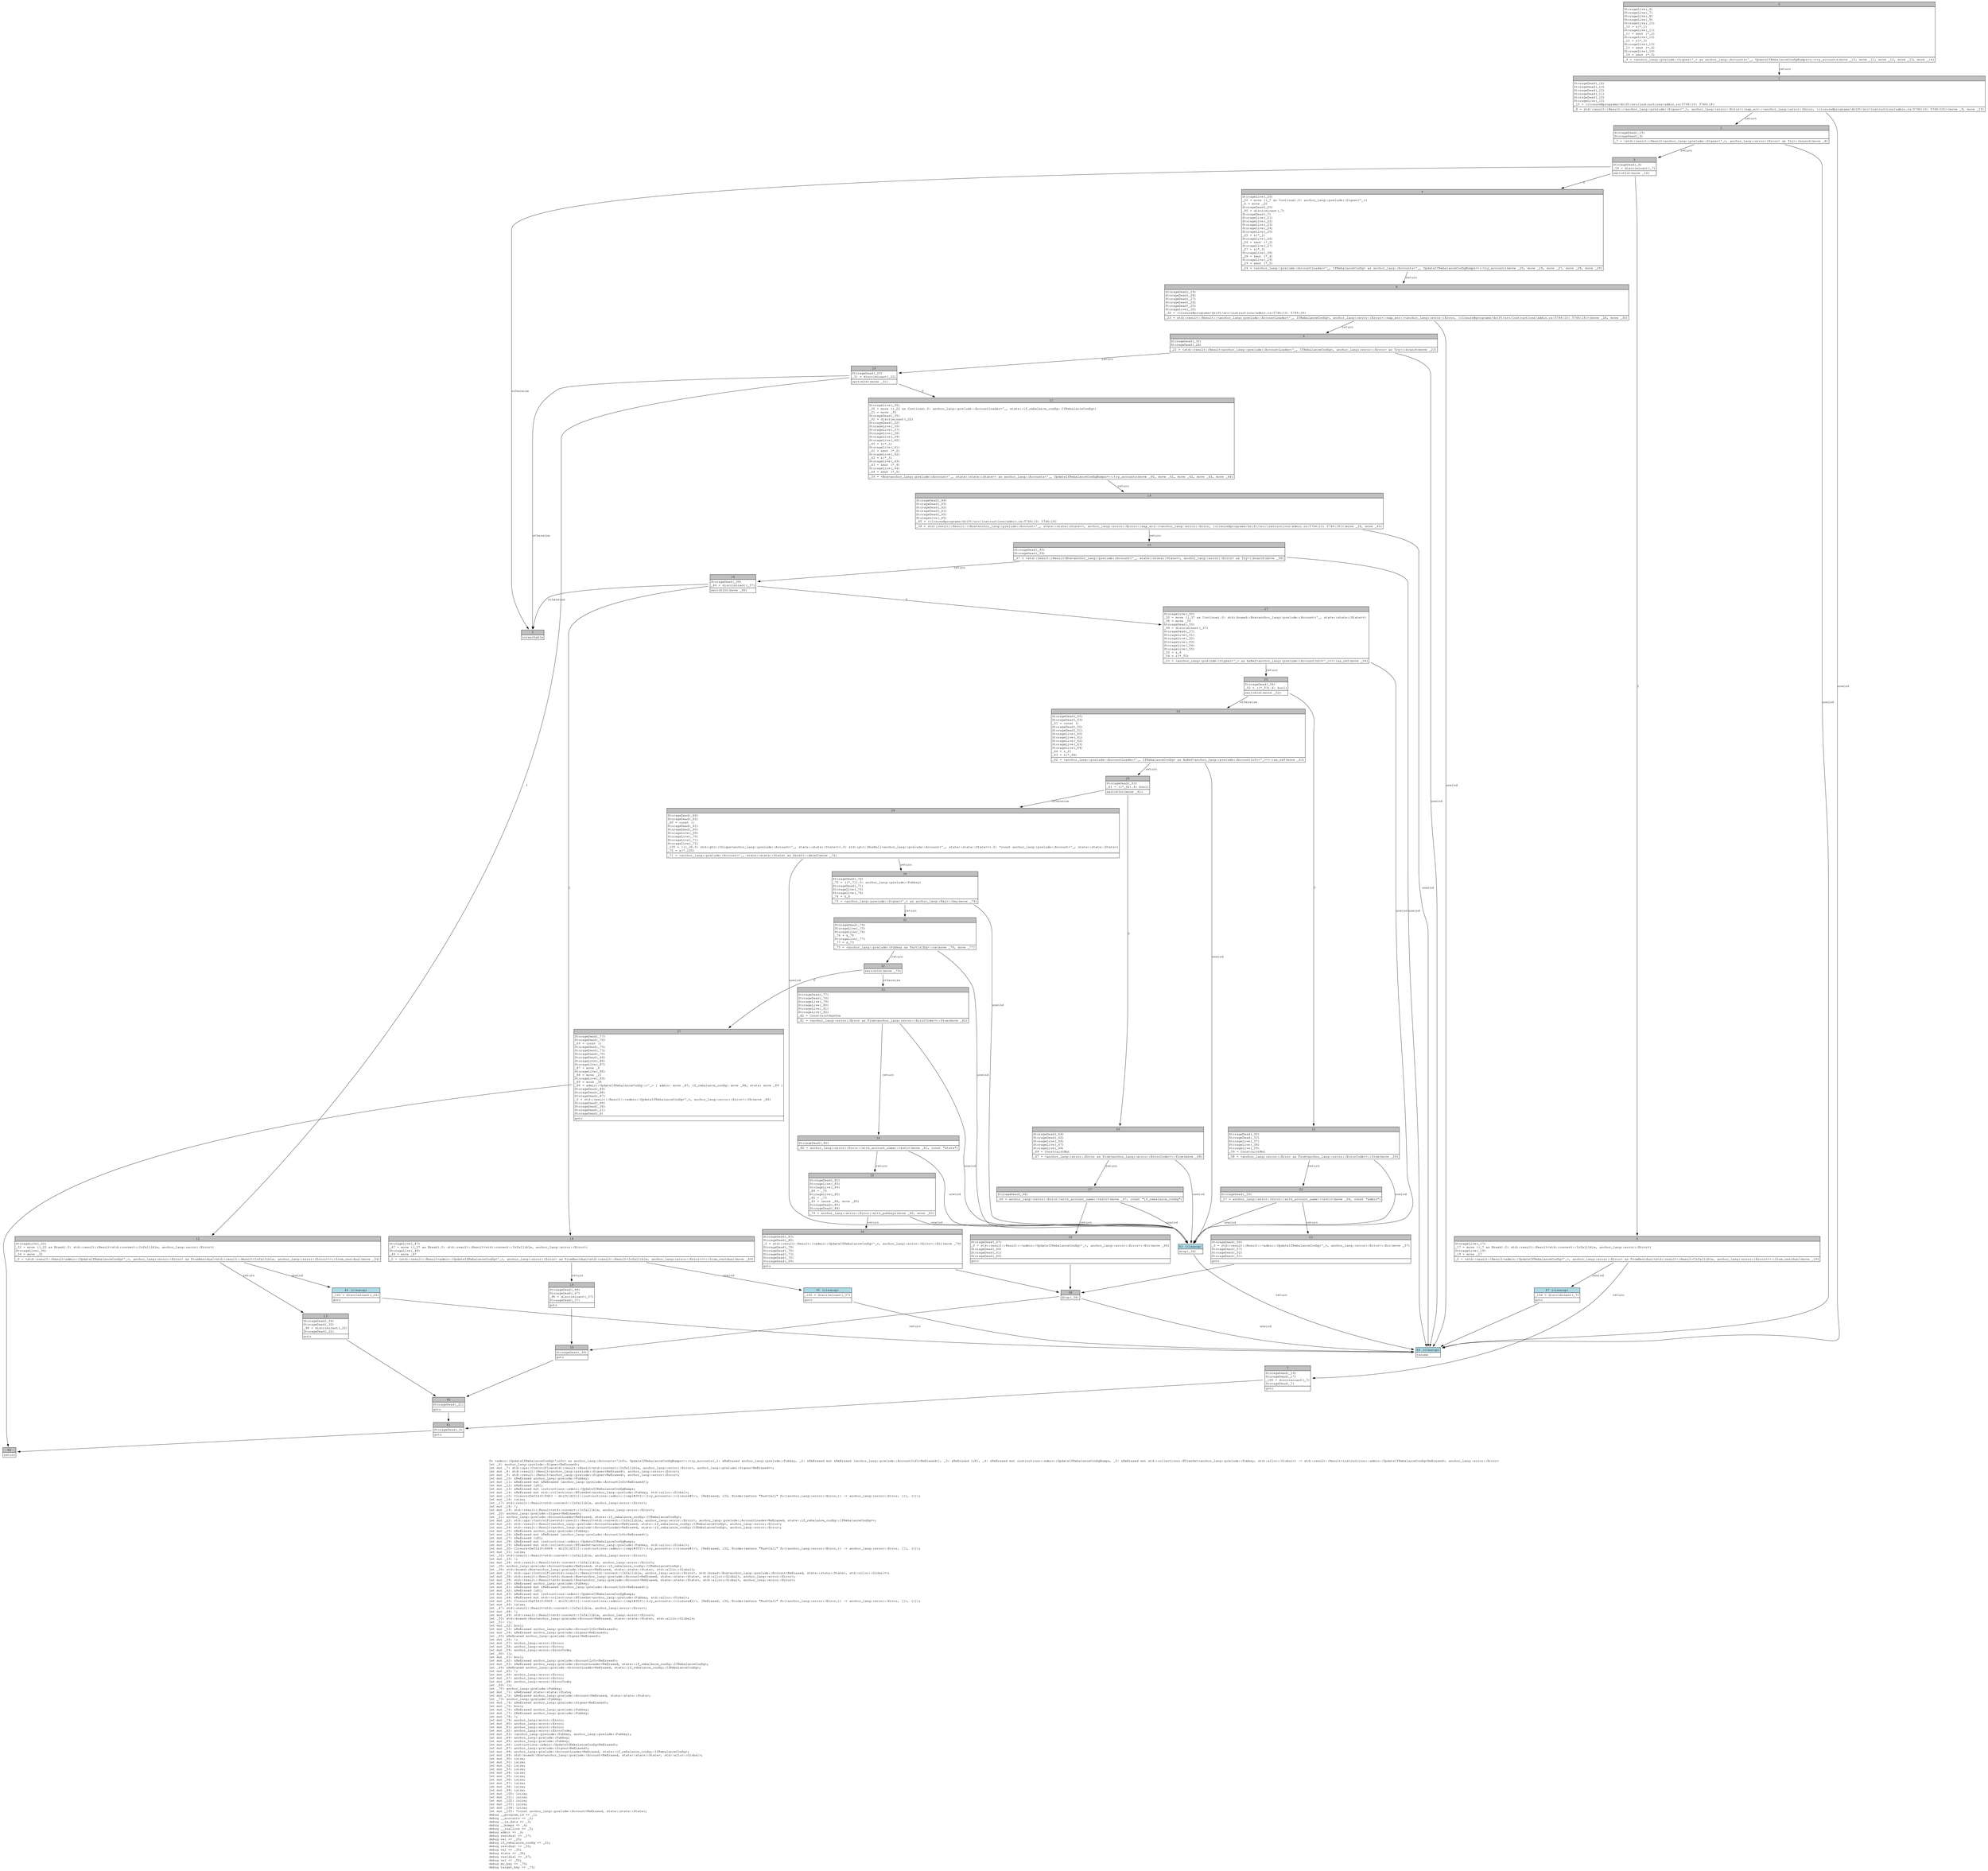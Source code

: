 digraph Mir_0_8462 {
    graph [fontname="Courier, monospace"];
    node [fontname="Courier, monospace"];
    edge [fontname="Courier, monospace"];
    label=<fn &lt;admin::UpdateIfRebalanceConfig&lt;'info&gt; as anchor_lang::Accounts&lt;'info, UpdateIfRebalanceConfigBumps&gt;&gt;::try_accounts(_1: &amp;ReErased anchor_lang::prelude::Pubkey, _2: &amp;ReErased mut &amp;ReErased [anchor_lang::prelude::AccountInfo&lt;ReErased&gt;], _3: &amp;ReErased [u8], _4: &amp;ReErased mut instructions::admin::UpdateIfRebalanceConfigBumps, _5: &amp;ReErased mut std::collections::BTreeSet&lt;anchor_lang::prelude::Pubkey, std::alloc::Global&gt;) -&gt; std::result::Result&lt;instructions::admin::UpdateIfRebalanceConfig&lt;ReErased&gt;, anchor_lang::error::Error&gt;<br align="left"/>let _6: anchor_lang::prelude::Signer&lt;ReErased&gt;;<br align="left"/>let mut _7: std::ops::ControlFlow&lt;std::result::Result&lt;std::convert::Infallible, anchor_lang::error::Error&gt;, anchor_lang::prelude::Signer&lt;ReErased&gt;&gt;;<br align="left"/>let mut _8: std::result::Result&lt;anchor_lang::prelude::Signer&lt;ReErased&gt;, anchor_lang::error::Error&gt;;<br align="left"/>let mut _9: std::result::Result&lt;anchor_lang::prelude::Signer&lt;ReErased&gt;, anchor_lang::error::Error&gt;;<br align="left"/>let mut _10: &amp;ReErased anchor_lang::prelude::Pubkey;<br align="left"/>let mut _11: &amp;ReErased mut &amp;ReErased [anchor_lang::prelude::AccountInfo&lt;ReErased&gt;];<br align="left"/>let mut _12: &amp;ReErased [u8];<br align="left"/>let mut _13: &amp;ReErased mut instructions::admin::UpdateIfRebalanceConfigBumps;<br align="left"/>let mut _14: &amp;ReErased mut std::collections::BTreeSet&lt;anchor_lang::prelude::Pubkey, std::alloc::Global&gt;;<br align="left"/>let mut _15: Closure(DefId(0:8463 ~ drift[d311]::instructions::admin::{impl#303}::try_accounts::{closure#0}), [ReErased, i32, Binder(extern &quot;RustCall&quot; fn((anchor_lang::error::Error,)) -&gt; anchor_lang::error::Error, []), ()]);<br align="left"/>let mut _16: isize;<br align="left"/>let _17: std::result::Result&lt;std::convert::Infallible, anchor_lang::error::Error&gt;;<br align="left"/>let mut _18: !;<br align="left"/>let mut _19: std::result::Result&lt;std::convert::Infallible, anchor_lang::error::Error&gt;;<br align="left"/>let _20: anchor_lang::prelude::Signer&lt;ReErased&gt;;<br align="left"/>let _21: anchor_lang::prelude::AccountLoader&lt;ReErased, state::if_rebalance_config::IfRebalanceConfig&gt;;<br align="left"/>let mut _22: std::ops::ControlFlow&lt;std::result::Result&lt;std::convert::Infallible, anchor_lang::error::Error&gt;, anchor_lang::prelude::AccountLoader&lt;ReErased, state::if_rebalance_config::IfRebalanceConfig&gt;&gt;;<br align="left"/>let mut _23: std::result::Result&lt;anchor_lang::prelude::AccountLoader&lt;ReErased, state::if_rebalance_config::IfRebalanceConfig&gt;, anchor_lang::error::Error&gt;;<br align="left"/>let mut _24: std::result::Result&lt;anchor_lang::prelude::AccountLoader&lt;ReErased, state::if_rebalance_config::IfRebalanceConfig&gt;, anchor_lang::error::Error&gt;;<br align="left"/>let mut _25: &amp;ReErased anchor_lang::prelude::Pubkey;<br align="left"/>let mut _26: &amp;ReErased mut &amp;ReErased [anchor_lang::prelude::AccountInfo&lt;ReErased&gt;];<br align="left"/>let mut _27: &amp;ReErased [u8];<br align="left"/>let mut _28: &amp;ReErased mut instructions::admin::UpdateIfRebalanceConfigBumps;<br align="left"/>let mut _29: &amp;ReErased mut std::collections::BTreeSet&lt;anchor_lang::prelude::Pubkey, std::alloc::Global&gt;;<br align="left"/>let mut _30: Closure(DefId(0:8464 ~ drift[d311]::instructions::admin::{impl#303}::try_accounts::{closure#1}), [ReErased, i32, Binder(extern &quot;RustCall&quot; fn((anchor_lang::error::Error,)) -&gt; anchor_lang::error::Error, []), ()]);<br align="left"/>let mut _31: isize;<br align="left"/>let _32: std::result::Result&lt;std::convert::Infallible, anchor_lang::error::Error&gt;;<br align="left"/>let mut _33: !;<br align="left"/>let mut _34: std::result::Result&lt;std::convert::Infallible, anchor_lang::error::Error&gt;;<br align="left"/>let _35: anchor_lang::prelude::AccountLoader&lt;ReErased, state::if_rebalance_config::IfRebalanceConfig&gt;;<br align="left"/>let _36: std::boxed::Box&lt;anchor_lang::prelude::Account&lt;ReErased, state::state::State&gt;, std::alloc::Global&gt;;<br align="left"/>let mut _37: std::ops::ControlFlow&lt;std::result::Result&lt;std::convert::Infallible, anchor_lang::error::Error&gt;, std::boxed::Box&lt;anchor_lang::prelude::Account&lt;ReErased, state::state::State&gt;, std::alloc::Global&gt;&gt;;<br align="left"/>let mut _38: std::result::Result&lt;std::boxed::Box&lt;anchor_lang::prelude::Account&lt;ReErased, state::state::State&gt;, std::alloc::Global&gt;, anchor_lang::error::Error&gt;;<br align="left"/>let mut _39: std::result::Result&lt;std::boxed::Box&lt;anchor_lang::prelude::Account&lt;ReErased, state::state::State&gt;, std::alloc::Global&gt;, anchor_lang::error::Error&gt;;<br align="left"/>let mut _40: &amp;ReErased anchor_lang::prelude::Pubkey;<br align="left"/>let mut _41: &amp;ReErased mut &amp;ReErased [anchor_lang::prelude::AccountInfo&lt;ReErased&gt;];<br align="left"/>let mut _42: &amp;ReErased [u8];<br align="left"/>let mut _43: &amp;ReErased mut instructions::admin::UpdateIfRebalanceConfigBumps;<br align="left"/>let mut _44: &amp;ReErased mut std::collections::BTreeSet&lt;anchor_lang::prelude::Pubkey, std::alloc::Global&gt;;<br align="left"/>let mut _45: Closure(DefId(0:8465 ~ drift[d311]::instructions::admin::{impl#303}::try_accounts::{closure#2}), [ReErased, i32, Binder(extern &quot;RustCall&quot; fn((anchor_lang::error::Error,)) -&gt; anchor_lang::error::Error, []), ()]);<br align="left"/>let mut _46: isize;<br align="left"/>let _47: std::result::Result&lt;std::convert::Infallible, anchor_lang::error::Error&gt;;<br align="left"/>let mut _48: !;<br align="left"/>let mut _49: std::result::Result&lt;std::convert::Infallible, anchor_lang::error::Error&gt;;<br align="left"/>let _50: std::boxed::Box&lt;anchor_lang::prelude::Account&lt;ReErased, state::state::State&gt;, std::alloc::Global&gt;;<br align="left"/>let _51: ();<br align="left"/>let mut _52: bool;<br align="left"/>let mut _53: &amp;ReErased anchor_lang::prelude::AccountInfo&lt;ReErased&gt;;<br align="left"/>let mut _54: &amp;ReErased anchor_lang::prelude::Signer&lt;ReErased&gt;;<br align="left"/>let _55: &amp;ReErased anchor_lang::prelude::Signer&lt;ReErased&gt;;<br align="left"/>let mut _56: !;<br align="left"/>let mut _57: anchor_lang::error::Error;<br align="left"/>let mut _58: anchor_lang::error::Error;<br align="left"/>let mut _59: anchor_lang::error::ErrorCode;<br align="left"/>let _60: ();<br align="left"/>let mut _61: bool;<br align="left"/>let mut _62: &amp;ReErased anchor_lang::prelude::AccountInfo&lt;ReErased&gt;;<br align="left"/>let mut _63: &amp;ReErased anchor_lang::prelude::AccountLoader&lt;ReErased, state::if_rebalance_config::IfRebalanceConfig&gt;;<br align="left"/>let _64: &amp;ReErased anchor_lang::prelude::AccountLoader&lt;ReErased, state::if_rebalance_config::IfRebalanceConfig&gt;;<br align="left"/>let mut _65: !;<br align="left"/>let mut _66: anchor_lang::error::Error;<br align="left"/>let mut _67: anchor_lang::error::Error;<br align="left"/>let mut _68: anchor_lang::error::ErrorCode;<br align="left"/>let _69: ();<br align="left"/>let _70: anchor_lang::prelude::Pubkey;<br align="left"/>let mut _71: &amp;ReErased state::state::State;<br align="left"/>let mut _72: &amp;ReErased anchor_lang::prelude::Account&lt;ReErased, state::state::State&gt;;<br align="left"/>let _73: anchor_lang::prelude::Pubkey;<br align="left"/>let mut _74: &amp;ReErased anchor_lang::prelude::Signer&lt;ReErased&gt;;<br align="left"/>let mut _75: bool;<br align="left"/>let mut _76: &amp;ReErased anchor_lang::prelude::Pubkey;<br align="left"/>let mut _77: &amp;ReErased anchor_lang::prelude::Pubkey;<br align="left"/>let mut _78: !;<br align="left"/>let mut _79: anchor_lang::error::Error;<br align="left"/>let mut _80: anchor_lang::error::Error;<br align="left"/>let mut _81: anchor_lang::error::Error;<br align="left"/>let mut _82: anchor_lang::error::ErrorCode;<br align="left"/>let mut _83: (anchor_lang::prelude::Pubkey, anchor_lang::prelude::Pubkey);<br align="left"/>let mut _84: anchor_lang::prelude::Pubkey;<br align="left"/>let mut _85: anchor_lang::prelude::Pubkey;<br align="left"/>let mut _86: instructions::admin::UpdateIfRebalanceConfig&lt;ReErased&gt;;<br align="left"/>let mut _87: anchor_lang::prelude::Signer&lt;ReErased&gt;;<br align="left"/>let mut _88: anchor_lang::prelude::AccountLoader&lt;ReErased, state::if_rebalance_config::IfRebalanceConfig&gt;;<br align="left"/>let mut _89: std::boxed::Box&lt;anchor_lang::prelude::Account&lt;ReErased, state::state::State&gt;, std::alloc::Global&gt;;<br align="left"/>let mut _90: isize;<br align="left"/>let mut _91: isize;<br align="left"/>let mut _92: isize;<br align="left"/>let mut _93: isize;<br align="left"/>let mut _94: isize;<br align="left"/>let mut _95: isize;<br align="left"/>let mut _96: isize;<br align="left"/>let mut _97: isize;<br align="left"/>let mut _98: isize;<br align="left"/>let mut _99: isize;<br align="left"/>let mut _100: isize;<br align="left"/>let mut _101: isize;<br align="left"/>let mut _102: isize;<br align="left"/>let mut _103: isize;<br align="left"/>let mut _104: isize;<br align="left"/>let mut _105: *const anchor_lang::prelude::Account&lt;ReErased, state::state::State&gt;;<br align="left"/>debug __program_id =&gt; _1;<br align="left"/>debug __accounts =&gt; _2;<br align="left"/>debug __ix_data =&gt; _3;<br align="left"/>debug __bumps =&gt; _4;<br align="left"/>debug __reallocs =&gt; _5;<br align="left"/>debug admin =&gt; _6;<br align="left"/>debug residual =&gt; _17;<br align="left"/>debug val =&gt; _20;<br align="left"/>debug if_rebalance_config =&gt; _21;<br align="left"/>debug residual =&gt; _32;<br align="left"/>debug val =&gt; _35;<br align="left"/>debug state =&gt; _36;<br align="left"/>debug residual =&gt; _47;<br align="left"/>debug val =&gt; _50;<br align="left"/>debug my_key =&gt; _70;<br align="left"/>debug target_key =&gt; _73;<br align="left"/>>;
    bb0__0_8462 [shape="none", label=<<table border="0" cellborder="1" cellspacing="0"><tr><td bgcolor="gray" align="center" colspan="1">0</td></tr><tr><td align="left" balign="left">StorageLive(_6)<br/>StorageLive(_7)<br/>StorageLive(_8)<br/>StorageLive(_9)<br/>StorageLive(_10)<br/>_10 = &amp;(*_1)<br/>StorageLive(_11)<br/>_11 = &amp;mut (*_2)<br/>StorageLive(_12)<br/>_12 = &amp;(*_3)<br/>StorageLive(_13)<br/>_13 = &amp;mut (*_4)<br/>StorageLive(_14)<br/>_14 = &amp;mut (*_5)<br/></td></tr><tr><td align="left">_9 = &lt;anchor_lang::prelude::Signer&lt;'_&gt; as anchor_lang::Accounts&lt;'_, UpdateIfRebalanceConfigBumps&gt;&gt;::try_accounts(move _10, move _11, move _12, move _13, move _14)</td></tr></table>>];
    bb1__0_8462 [shape="none", label=<<table border="0" cellborder="1" cellspacing="0"><tr><td bgcolor="gray" align="center" colspan="1">1</td></tr><tr><td align="left" balign="left">StorageDead(_14)<br/>StorageDead(_13)<br/>StorageDead(_12)<br/>StorageDead(_11)<br/>StorageDead(_10)<br/>StorageLive(_15)<br/>_15 = {closure@programs/drift/src/instructions/admin.rs:5746:10: 5746:18}<br/></td></tr><tr><td align="left">_8 = std::result::Result::&lt;anchor_lang::prelude::Signer&lt;'_&gt;, anchor_lang::error::Error&gt;::map_err::&lt;anchor_lang::error::Error, {closure@programs/drift/src/instructions/admin.rs:5746:10: 5746:18}&gt;(move _9, move _15)</td></tr></table>>];
    bb2__0_8462 [shape="none", label=<<table border="0" cellborder="1" cellspacing="0"><tr><td bgcolor="gray" align="center" colspan="1">2</td></tr><tr><td align="left" balign="left">StorageDead(_15)<br/>StorageDead(_9)<br/></td></tr><tr><td align="left">_7 = &lt;std::result::Result&lt;anchor_lang::prelude::Signer&lt;'_&gt;, anchor_lang::error::Error&gt; as Try&gt;::branch(move _8)</td></tr></table>>];
    bb3__0_8462 [shape="none", label=<<table border="0" cellborder="1" cellspacing="0"><tr><td bgcolor="gray" align="center" colspan="1">3</td></tr><tr><td align="left" balign="left">StorageDead(_8)<br/>_16 = discriminant(_7)<br/></td></tr><tr><td align="left">switchInt(move _16)</td></tr></table>>];
    bb4__0_8462 [shape="none", label=<<table border="0" cellborder="1" cellspacing="0"><tr><td bgcolor="gray" align="center" colspan="1">4</td></tr><tr><td align="left" balign="left">StorageLive(_20)<br/>_20 = move ((_7 as Continue).0: anchor_lang::prelude::Signer&lt;'_&gt;)<br/>_6 = move _20<br/>StorageDead(_20)<br/>_90 = discriminant(_7)<br/>StorageDead(_7)<br/>StorageLive(_21)<br/>StorageLive(_22)<br/>StorageLive(_23)<br/>StorageLive(_24)<br/>StorageLive(_25)<br/>_25 = &amp;(*_1)<br/>StorageLive(_26)<br/>_26 = &amp;mut (*_2)<br/>StorageLive(_27)<br/>_27 = &amp;(*_3)<br/>StorageLive(_28)<br/>_28 = &amp;mut (*_4)<br/>StorageLive(_29)<br/>_29 = &amp;mut (*_5)<br/></td></tr><tr><td align="left">_24 = &lt;anchor_lang::prelude::AccountLoader&lt;'_, IfRebalanceConfig&gt; as anchor_lang::Accounts&lt;'_, UpdateIfRebalanceConfigBumps&gt;&gt;::try_accounts(move _25, move _26, move _27, move _28, move _29)</td></tr></table>>];
    bb5__0_8462 [shape="none", label=<<table border="0" cellborder="1" cellspacing="0"><tr><td bgcolor="gray" align="center" colspan="1">5</td></tr><tr><td align="left">unreachable</td></tr></table>>];
    bb6__0_8462 [shape="none", label=<<table border="0" cellborder="1" cellspacing="0"><tr><td bgcolor="gray" align="center" colspan="1">6</td></tr><tr><td align="left" balign="left">StorageLive(_17)<br/>_17 = move ((_7 as Break).0: std::result::Result&lt;std::convert::Infallible, anchor_lang::error::Error&gt;)<br/>StorageLive(_19)<br/>_19 = move _17<br/></td></tr><tr><td align="left">_0 = &lt;std::result::Result&lt;admin::UpdateIfRebalanceConfig&lt;'_&gt;, anchor_lang::error::Error&gt; as FromResidual&lt;std::result::Result&lt;Infallible, anchor_lang::error::Error&gt;&gt;&gt;::from_residual(move _19)</td></tr></table>>];
    bb7__0_8462 [shape="none", label=<<table border="0" cellborder="1" cellspacing="0"><tr><td bgcolor="gray" align="center" colspan="1">7</td></tr><tr><td align="left" balign="left">StorageDead(_19)<br/>StorageDead(_17)<br/>_100 = discriminant(_7)<br/>StorageDead(_7)<br/></td></tr><tr><td align="left">goto</td></tr></table>>];
    bb8__0_8462 [shape="none", label=<<table border="0" cellborder="1" cellspacing="0"><tr><td bgcolor="gray" align="center" colspan="1">8</td></tr><tr><td align="left" balign="left">StorageDead(_29)<br/>StorageDead(_28)<br/>StorageDead(_27)<br/>StorageDead(_26)<br/>StorageDead(_25)<br/>StorageLive(_30)<br/>_30 = {closure@programs/drift/src/instructions/admin.rs:5746:10: 5746:18}<br/></td></tr><tr><td align="left">_23 = std::result::Result::&lt;anchor_lang::prelude::AccountLoader&lt;'_, IfRebalanceConfig&gt;, anchor_lang::error::Error&gt;::map_err::&lt;anchor_lang::error::Error, {closure@programs/drift/src/instructions/admin.rs:5746:10: 5746:18}&gt;(move _24, move _30)</td></tr></table>>];
    bb9__0_8462 [shape="none", label=<<table border="0" cellborder="1" cellspacing="0"><tr><td bgcolor="gray" align="center" colspan="1">9</td></tr><tr><td align="left" balign="left">StorageDead(_30)<br/>StorageDead(_24)<br/></td></tr><tr><td align="left">_22 = &lt;std::result::Result&lt;anchor_lang::prelude::AccountLoader&lt;'_, IfRebalanceConfig&gt;, anchor_lang::error::Error&gt; as Try&gt;::branch(move _23)</td></tr></table>>];
    bb10__0_8462 [shape="none", label=<<table border="0" cellborder="1" cellspacing="0"><tr><td bgcolor="gray" align="center" colspan="1">10</td></tr><tr><td align="left" balign="left">StorageDead(_23)<br/>_31 = discriminant(_22)<br/></td></tr><tr><td align="left">switchInt(move _31)</td></tr></table>>];
    bb11__0_8462 [shape="none", label=<<table border="0" cellborder="1" cellspacing="0"><tr><td bgcolor="gray" align="center" colspan="1">11</td></tr><tr><td align="left" balign="left">StorageLive(_35)<br/>_35 = move ((_22 as Continue).0: anchor_lang::prelude::AccountLoader&lt;'_, state::if_rebalance_config::IfRebalanceConfig&gt;)<br/>_21 = move _35<br/>StorageDead(_35)<br/>_92 = discriminant(_22)<br/>StorageDead(_22)<br/>StorageLive(_36)<br/>StorageLive(_37)<br/>StorageLive(_38)<br/>StorageLive(_39)<br/>StorageLive(_40)<br/>_40 = &amp;(*_1)<br/>StorageLive(_41)<br/>_41 = &amp;mut (*_2)<br/>StorageLive(_42)<br/>_42 = &amp;(*_3)<br/>StorageLive(_43)<br/>_43 = &amp;mut (*_4)<br/>StorageLive(_44)<br/>_44 = &amp;mut (*_5)<br/></td></tr><tr><td align="left">_39 = &lt;Box&lt;anchor_lang::prelude::Account&lt;'_, state::state::State&gt;&gt; as anchor_lang::Accounts&lt;'_, UpdateIfRebalanceConfigBumps&gt;&gt;::try_accounts(move _40, move _41, move _42, move _43, move _44)</td></tr></table>>];
    bb12__0_8462 [shape="none", label=<<table border="0" cellborder="1" cellspacing="0"><tr><td bgcolor="gray" align="center" colspan="1">12</td></tr><tr><td align="left" balign="left">StorageLive(_32)<br/>_32 = move ((_22 as Break).0: std::result::Result&lt;std::convert::Infallible, anchor_lang::error::Error&gt;)<br/>StorageLive(_34)<br/>_34 = move _32<br/></td></tr><tr><td align="left">_0 = &lt;std::result::Result&lt;admin::UpdateIfRebalanceConfig&lt;'_&gt;, anchor_lang::error::Error&gt; as FromResidual&lt;std::result::Result&lt;Infallible, anchor_lang::error::Error&gt;&gt;&gt;::from_residual(move _34)</td></tr></table>>];
    bb13__0_8462 [shape="none", label=<<table border="0" cellborder="1" cellspacing="0"><tr><td bgcolor="gray" align="center" colspan="1">13</td></tr><tr><td align="left" balign="left">StorageDead(_34)<br/>StorageDead(_32)<br/>_98 = discriminant(_22)<br/>StorageDead(_22)<br/></td></tr><tr><td align="left">goto</td></tr></table>>];
    bb14__0_8462 [shape="none", label=<<table border="0" cellborder="1" cellspacing="0"><tr><td bgcolor="gray" align="center" colspan="1">14</td></tr><tr><td align="left" balign="left">StorageDead(_44)<br/>StorageDead(_43)<br/>StorageDead(_42)<br/>StorageDead(_41)<br/>StorageDead(_40)<br/>StorageLive(_45)<br/>_45 = {closure@programs/drift/src/instructions/admin.rs:5746:10: 5746:18}<br/></td></tr><tr><td align="left">_38 = std::result::Result::&lt;Box&lt;anchor_lang::prelude::Account&lt;'_, state::state::State&gt;&gt;, anchor_lang::error::Error&gt;::map_err::&lt;anchor_lang::error::Error, {closure@programs/drift/src/instructions/admin.rs:5746:10: 5746:18}&gt;(move _39, move _45)</td></tr></table>>];
    bb15__0_8462 [shape="none", label=<<table border="0" cellborder="1" cellspacing="0"><tr><td bgcolor="gray" align="center" colspan="1">15</td></tr><tr><td align="left" balign="left">StorageDead(_45)<br/>StorageDead(_39)<br/></td></tr><tr><td align="left">_37 = &lt;std::result::Result&lt;Box&lt;anchor_lang::prelude::Account&lt;'_, state::state::State&gt;&gt;, anchor_lang::error::Error&gt; as Try&gt;::branch(move _38)</td></tr></table>>];
    bb16__0_8462 [shape="none", label=<<table border="0" cellborder="1" cellspacing="0"><tr><td bgcolor="gray" align="center" colspan="1">16</td></tr><tr><td align="left" balign="left">StorageDead(_38)<br/>_46 = discriminant(_37)<br/></td></tr><tr><td align="left">switchInt(move _46)</td></tr></table>>];
    bb17__0_8462 [shape="none", label=<<table border="0" cellborder="1" cellspacing="0"><tr><td bgcolor="gray" align="center" colspan="1">17</td></tr><tr><td align="left" balign="left">StorageLive(_50)<br/>_50 = move ((_37 as Continue).0: std::boxed::Box&lt;anchor_lang::prelude::Account&lt;'_, state::state::State&gt;&gt;)<br/>_36 = move _50<br/>StorageDead(_50)<br/>_94 = discriminant(_37)<br/>StorageDead(_37)<br/>StorageLive(_51)<br/>StorageLive(_52)<br/>StorageLive(_53)<br/>StorageLive(_54)<br/>StorageLive(_55)<br/>_55 = &amp;_6<br/>_54 = &amp;(*_55)<br/></td></tr><tr><td align="left">_53 = &lt;anchor_lang::prelude::Signer&lt;'_&gt; as AsRef&lt;anchor_lang::prelude::AccountInfo&lt;'_&gt;&gt;&gt;::as_ref(move _54)</td></tr></table>>];
    bb18__0_8462 [shape="none", label=<<table border="0" cellborder="1" cellspacing="0"><tr><td bgcolor="gray" align="center" colspan="1">18</td></tr><tr><td align="left" balign="left">StorageLive(_47)<br/>_47 = move ((_37 as Break).0: std::result::Result&lt;std::convert::Infallible, anchor_lang::error::Error&gt;)<br/>StorageLive(_49)<br/>_49 = move _47<br/></td></tr><tr><td align="left">_0 = &lt;std::result::Result&lt;admin::UpdateIfRebalanceConfig&lt;'_&gt;, anchor_lang::error::Error&gt; as FromResidual&lt;std::result::Result&lt;Infallible, anchor_lang::error::Error&gt;&gt;&gt;::from_residual(move _49)</td></tr></table>>];
    bb19__0_8462 [shape="none", label=<<table border="0" cellborder="1" cellspacing="0"><tr><td bgcolor="gray" align="center" colspan="1">19</td></tr><tr><td align="left" balign="left">StorageDead(_49)<br/>StorageDead(_47)<br/>_96 = discriminant(_37)<br/>StorageDead(_37)<br/></td></tr><tr><td align="left">goto</td></tr></table>>];
    bb20__0_8462 [shape="none", label=<<table border="0" cellborder="1" cellspacing="0"><tr><td bgcolor="gray" align="center" colspan="1">20</td></tr><tr><td align="left" balign="left">StorageDead(_54)<br/>_52 = ((*_53).6: bool)<br/></td></tr><tr><td align="left">switchInt(move _52)</td></tr></table>>];
    bb21__0_8462 [shape="none", label=<<table border="0" cellborder="1" cellspacing="0"><tr><td bgcolor="gray" align="center" colspan="1">21</td></tr><tr><td align="left" balign="left">StorageDead(_55)<br/>StorageDead(_53)<br/>StorageLive(_57)<br/>StorageLive(_58)<br/>StorageLive(_59)<br/>_59 = ConstraintMut<br/></td></tr><tr><td align="left">_58 = &lt;anchor_lang::error::Error as From&lt;anchor_lang::error::ErrorCode&gt;&gt;::from(move _59)</td></tr></table>>];
    bb22__0_8462 [shape="none", label=<<table border="0" cellborder="1" cellspacing="0"><tr><td bgcolor="gray" align="center" colspan="1">22</td></tr><tr><td align="left" balign="left">StorageDead(_59)<br/></td></tr><tr><td align="left">_57 = anchor_lang::error::Error::with_account_name::&lt;&amp;str&gt;(move _58, const &quot;admin&quot;)</td></tr></table>>];
    bb23__0_8462 [shape="none", label=<<table border="0" cellborder="1" cellspacing="0"><tr><td bgcolor="gray" align="center" colspan="1">23</td></tr><tr><td align="left" balign="left">StorageDead(_58)<br/>_0 = std::result::Result::&lt;admin::UpdateIfRebalanceConfig&lt;'_&gt;, anchor_lang::error::Error&gt;::Err(move _57)<br/>StorageDead(_57)<br/>StorageDead(_52)<br/>StorageDead(_51)<br/></td></tr><tr><td align="left">goto</td></tr></table>>];
    bb24__0_8462 [shape="none", label=<<table border="0" cellborder="1" cellspacing="0"><tr><td bgcolor="gray" align="center" colspan="1">24</td></tr><tr><td align="left" balign="left">StorageDead(_55)<br/>StorageDead(_53)<br/>_51 = const ()<br/>StorageDead(_52)<br/>StorageDead(_51)<br/>StorageLive(_60)<br/>StorageLive(_61)<br/>StorageLive(_62)<br/>StorageLive(_63)<br/>StorageLive(_64)<br/>_64 = &amp;_21<br/>_63 = &amp;(*_64)<br/></td></tr><tr><td align="left">_62 = &lt;anchor_lang::prelude::AccountLoader&lt;'_, IfRebalanceConfig&gt; as AsRef&lt;anchor_lang::prelude::AccountInfo&lt;'_&gt;&gt;&gt;::as_ref(move _63)</td></tr></table>>];
    bb25__0_8462 [shape="none", label=<<table border="0" cellborder="1" cellspacing="0"><tr><td bgcolor="gray" align="center" colspan="1">25</td></tr><tr><td align="left" balign="left">StorageDead(_63)<br/>_61 = ((*_62).6: bool)<br/></td></tr><tr><td align="left">switchInt(move _61)</td></tr></table>>];
    bb26__0_8462 [shape="none", label=<<table border="0" cellborder="1" cellspacing="0"><tr><td bgcolor="gray" align="center" colspan="1">26</td></tr><tr><td align="left" balign="left">StorageDead(_64)<br/>StorageDead(_62)<br/>StorageLive(_66)<br/>StorageLive(_67)<br/>StorageLive(_68)<br/>_68 = ConstraintMut<br/></td></tr><tr><td align="left">_67 = &lt;anchor_lang::error::Error as From&lt;anchor_lang::error::ErrorCode&gt;&gt;::from(move _68)</td></tr></table>>];
    bb27__0_8462 [shape="none", label=<<table border="0" cellborder="1" cellspacing="0"><tr><td bgcolor="gray" align="center" colspan="1">27</td></tr><tr><td align="left" balign="left">StorageDead(_68)<br/></td></tr><tr><td align="left">_66 = anchor_lang::error::Error::with_account_name::&lt;&amp;str&gt;(move _67, const &quot;if_rebalance_config&quot;)</td></tr></table>>];
    bb28__0_8462 [shape="none", label=<<table border="0" cellborder="1" cellspacing="0"><tr><td bgcolor="gray" align="center" colspan="1">28</td></tr><tr><td align="left" balign="left">StorageDead(_67)<br/>_0 = std::result::Result::&lt;admin::UpdateIfRebalanceConfig&lt;'_&gt;, anchor_lang::error::Error&gt;::Err(move _66)<br/>StorageDead(_66)<br/>StorageDead(_61)<br/>StorageDead(_60)<br/></td></tr><tr><td align="left">goto</td></tr></table>>];
    bb29__0_8462 [shape="none", label=<<table border="0" cellborder="1" cellspacing="0"><tr><td bgcolor="gray" align="center" colspan="1">29</td></tr><tr><td align="left" balign="left">StorageDead(_64)<br/>StorageDead(_62)<br/>_60 = const ()<br/>StorageDead(_61)<br/>StorageDead(_60)<br/>StorageLive(_69)<br/>StorageLive(_70)<br/>StorageLive(_71)<br/>StorageLive(_72)<br/>_105 = (((_36.0: std::ptr::Unique&lt;anchor_lang::prelude::Account&lt;'_, state::state::State&gt;&gt;).0: std::ptr::NonNull&lt;anchor_lang::prelude::Account&lt;'_, state::state::State&gt;&gt;).0: *const anchor_lang::prelude::Account&lt;'_, state::state::State&gt;)<br/>_72 = &amp;(*_105)<br/></td></tr><tr><td align="left">_71 = &lt;anchor_lang::prelude::Account&lt;'_, state::state::State&gt; as Deref&gt;::deref(move _72)</td></tr></table>>];
    bb30__0_8462 [shape="none", label=<<table border="0" cellborder="1" cellspacing="0"><tr><td bgcolor="gray" align="center" colspan="1">30</td></tr><tr><td align="left" balign="left">StorageDead(_72)<br/>_70 = ((*_71).0: anchor_lang::prelude::Pubkey)<br/>StorageDead(_71)<br/>StorageLive(_73)<br/>StorageLive(_74)<br/>_74 = &amp;_6<br/></td></tr><tr><td align="left">_73 = &lt;anchor_lang::prelude::Signer&lt;'_&gt; as anchor_lang::Key&gt;::key(move _74)</td></tr></table>>];
    bb31__0_8462 [shape="none", label=<<table border="0" cellborder="1" cellspacing="0"><tr><td bgcolor="gray" align="center" colspan="1">31</td></tr><tr><td align="left" balign="left">StorageDead(_74)<br/>StorageLive(_75)<br/>StorageLive(_76)<br/>_76 = &amp;_70<br/>StorageLive(_77)<br/>_77 = &amp;_73<br/></td></tr><tr><td align="left">_75 = &lt;anchor_lang::prelude::Pubkey as PartialEq&gt;::ne(move _76, move _77)</td></tr></table>>];
    bb32__0_8462 [shape="none", label=<<table border="0" cellborder="1" cellspacing="0"><tr><td bgcolor="gray" align="center" colspan="1">32</td></tr><tr><td align="left">switchInt(move _75)</td></tr></table>>];
    bb33__0_8462 [shape="none", label=<<table border="0" cellborder="1" cellspacing="0"><tr><td bgcolor="gray" align="center" colspan="1">33</td></tr><tr><td align="left" balign="left">StorageDead(_77)<br/>StorageDead(_76)<br/>StorageLive(_79)<br/>StorageLive(_80)<br/>StorageLive(_81)<br/>StorageLive(_82)<br/>_82 = ConstraintHasOne<br/></td></tr><tr><td align="left">_81 = &lt;anchor_lang::error::Error as From&lt;anchor_lang::error::ErrorCode&gt;&gt;::from(move _82)</td></tr></table>>];
    bb34__0_8462 [shape="none", label=<<table border="0" cellborder="1" cellspacing="0"><tr><td bgcolor="gray" align="center" colspan="1">34</td></tr><tr><td align="left" balign="left">StorageDead(_82)<br/></td></tr><tr><td align="left">_80 = anchor_lang::error::Error::with_account_name::&lt;&amp;str&gt;(move _81, const &quot;state&quot;)</td></tr></table>>];
    bb35__0_8462 [shape="none", label=<<table border="0" cellborder="1" cellspacing="0"><tr><td bgcolor="gray" align="center" colspan="1">35</td></tr><tr><td align="left" balign="left">StorageDead(_81)<br/>StorageLive(_83)<br/>StorageLive(_84)<br/>_84 = _70<br/>StorageLive(_85)<br/>_85 = _73<br/>_83 = (move _84, move _85)<br/>StorageDead(_85)<br/>StorageDead(_84)<br/></td></tr><tr><td align="left">_79 = anchor_lang::error::Error::with_pubkeys(move _80, move _83)</td></tr></table>>];
    bb36__0_8462 [shape="none", label=<<table border="0" cellborder="1" cellspacing="0"><tr><td bgcolor="gray" align="center" colspan="1">36</td></tr><tr><td align="left" balign="left">StorageDead(_83)<br/>StorageDead(_80)<br/>_0 = std::result::Result::&lt;admin::UpdateIfRebalanceConfig&lt;'_&gt;, anchor_lang::error::Error&gt;::Err(move _79)<br/>StorageDead(_79)<br/>StorageDead(_75)<br/>StorageDead(_73)<br/>StorageDead(_70)<br/>StorageDead(_69)<br/></td></tr><tr><td align="left">goto</td></tr></table>>];
    bb37__0_8462 [shape="none", label=<<table border="0" cellborder="1" cellspacing="0"><tr><td bgcolor="gray" align="center" colspan="1">37</td></tr><tr><td align="left" balign="left">StorageDead(_77)<br/>StorageDead(_76)<br/>_69 = const ()<br/>StorageDead(_75)<br/>StorageDead(_73)<br/>StorageDead(_70)<br/>StorageDead(_69)<br/>StorageLive(_86)<br/>StorageLive(_87)<br/>_87 = move _6<br/>StorageLive(_88)<br/>_88 = move _21<br/>StorageLive(_89)<br/>_89 = move _36<br/>_86 = admin::UpdateIfRebalanceConfig::&lt;'_&gt; { admin: move _87, if_rebalance_config: move _88, state: move _89 }<br/>StorageDead(_89)<br/>StorageDead(_88)<br/>StorageDead(_87)<br/>_0 = std::result::Result::&lt;admin::UpdateIfRebalanceConfig&lt;'_&gt;, anchor_lang::error::Error&gt;::Ok(move _86)<br/>StorageDead(_86)<br/>StorageDead(_36)<br/>StorageDead(_21)<br/>StorageDead(_6)<br/></td></tr><tr><td align="left">goto</td></tr></table>>];
    bb38__0_8462 [shape="none", label=<<table border="0" cellborder="1" cellspacing="0"><tr><td bgcolor="gray" align="center" colspan="1">38</td></tr><tr><td align="left">drop(_36)</td></tr></table>>];
    bb39__0_8462 [shape="none", label=<<table border="0" cellborder="1" cellspacing="0"><tr><td bgcolor="gray" align="center" colspan="1">39</td></tr><tr><td align="left" balign="left">StorageDead(_36)<br/></td></tr><tr><td align="left">goto</td></tr></table>>];
    bb40__0_8462 [shape="none", label=<<table border="0" cellborder="1" cellspacing="0"><tr><td bgcolor="gray" align="center" colspan="1">40</td></tr><tr><td align="left" balign="left">StorageDead(_21)<br/></td></tr><tr><td align="left">goto</td></tr></table>>];
    bb41__0_8462 [shape="none", label=<<table border="0" cellborder="1" cellspacing="0"><tr><td bgcolor="gray" align="center" colspan="1">41</td></tr><tr><td align="left" balign="left">StorageDead(_6)<br/></td></tr><tr><td align="left">goto</td></tr></table>>];
    bb42__0_8462 [shape="none", label=<<table border="0" cellborder="1" cellspacing="0"><tr><td bgcolor="gray" align="center" colspan="1">42</td></tr><tr><td align="left">return</td></tr></table>>];
    bb43__0_8462 [shape="none", label=<<table border="0" cellborder="1" cellspacing="0"><tr><td bgcolor="lightblue" align="center" colspan="1">43 (cleanup)</td></tr><tr><td align="left">drop(_36)</td></tr></table>>];
    bb44__0_8462 [shape="none", label=<<table border="0" cellborder="1" cellspacing="0"><tr><td bgcolor="lightblue" align="center" colspan="1">44 (cleanup)</td></tr><tr><td align="left">resume</td></tr></table>>];
    bb45__0_8462 [shape="none", label=<<table border="0" cellborder="1" cellspacing="0"><tr><td bgcolor="lightblue" align="center" colspan="1">45 (cleanup)</td></tr><tr><td align="left" balign="left">_102 = discriminant(_37)<br/></td></tr><tr><td align="left">goto</td></tr></table>>];
    bb46__0_8462 [shape="none", label=<<table border="0" cellborder="1" cellspacing="0"><tr><td bgcolor="lightblue" align="center" colspan="1">46 (cleanup)</td></tr><tr><td align="left" balign="left">_103 = discriminant(_22)<br/></td></tr><tr><td align="left">goto</td></tr></table>>];
    bb47__0_8462 [shape="none", label=<<table border="0" cellborder="1" cellspacing="0"><tr><td bgcolor="lightblue" align="center" colspan="1">47 (cleanup)</td></tr><tr><td align="left" balign="left">_104 = discriminant(_7)<br/></td></tr><tr><td align="left">goto</td></tr></table>>];
    bb0__0_8462 -> bb1__0_8462 [label="return"];
    bb1__0_8462 -> bb2__0_8462 [label="return"];
    bb1__0_8462 -> bb44__0_8462 [label="unwind"];
    bb2__0_8462 -> bb3__0_8462 [label="return"];
    bb2__0_8462 -> bb44__0_8462 [label="unwind"];
    bb3__0_8462 -> bb4__0_8462 [label="0"];
    bb3__0_8462 -> bb6__0_8462 [label="1"];
    bb3__0_8462 -> bb5__0_8462 [label="otherwise"];
    bb4__0_8462 -> bb8__0_8462 [label="return"];
    bb6__0_8462 -> bb7__0_8462 [label="return"];
    bb6__0_8462 -> bb47__0_8462 [label="unwind"];
    bb7__0_8462 -> bb41__0_8462 [label=""];
    bb8__0_8462 -> bb9__0_8462 [label="return"];
    bb8__0_8462 -> bb44__0_8462 [label="unwind"];
    bb9__0_8462 -> bb10__0_8462 [label="return"];
    bb9__0_8462 -> bb44__0_8462 [label="unwind"];
    bb10__0_8462 -> bb11__0_8462 [label="0"];
    bb10__0_8462 -> bb12__0_8462 [label="1"];
    bb10__0_8462 -> bb5__0_8462 [label="otherwise"];
    bb11__0_8462 -> bb14__0_8462 [label="return"];
    bb12__0_8462 -> bb13__0_8462 [label="return"];
    bb12__0_8462 -> bb46__0_8462 [label="unwind"];
    bb13__0_8462 -> bb40__0_8462 [label=""];
    bb14__0_8462 -> bb15__0_8462 [label="return"];
    bb14__0_8462 -> bb44__0_8462 [label="unwind"];
    bb15__0_8462 -> bb16__0_8462 [label="return"];
    bb15__0_8462 -> bb44__0_8462 [label="unwind"];
    bb16__0_8462 -> bb17__0_8462 [label="0"];
    bb16__0_8462 -> bb18__0_8462 [label="1"];
    bb16__0_8462 -> bb5__0_8462 [label="otherwise"];
    bb17__0_8462 -> bb20__0_8462 [label="return"];
    bb17__0_8462 -> bb43__0_8462 [label="unwind"];
    bb18__0_8462 -> bb19__0_8462 [label="return"];
    bb18__0_8462 -> bb45__0_8462 [label="unwind"];
    bb19__0_8462 -> bb39__0_8462 [label=""];
    bb20__0_8462 -> bb21__0_8462 [label="0"];
    bb20__0_8462 -> bb24__0_8462 [label="otherwise"];
    bb21__0_8462 -> bb22__0_8462 [label="return"];
    bb21__0_8462 -> bb43__0_8462 [label="unwind"];
    bb22__0_8462 -> bb23__0_8462 [label="return"];
    bb22__0_8462 -> bb43__0_8462 [label="unwind"];
    bb23__0_8462 -> bb38__0_8462 [label=""];
    bb24__0_8462 -> bb25__0_8462 [label="return"];
    bb24__0_8462 -> bb43__0_8462 [label="unwind"];
    bb25__0_8462 -> bb26__0_8462 [label="0"];
    bb25__0_8462 -> bb29__0_8462 [label="otherwise"];
    bb26__0_8462 -> bb27__0_8462 [label="return"];
    bb26__0_8462 -> bb43__0_8462 [label="unwind"];
    bb27__0_8462 -> bb28__0_8462 [label="return"];
    bb27__0_8462 -> bb43__0_8462 [label="unwind"];
    bb28__0_8462 -> bb38__0_8462 [label=""];
    bb29__0_8462 -> bb30__0_8462 [label="return"];
    bb29__0_8462 -> bb43__0_8462 [label="unwind"];
    bb30__0_8462 -> bb31__0_8462 [label="return"];
    bb30__0_8462 -> bb43__0_8462 [label="unwind"];
    bb31__0_8462 -> bb32__0_8462 [label="return"];
    bb31__0_8462 -> bb43__0_8462 [label="unwind"];
    bb32__0_8462 -> bb37__0_8462 [label="0"];
    bb32__0_8462 -> bb33__0_8462 [label="otherwise"];
    bb33__0_8462 -> bb34__0_8462 [label="return"];
    bb33__0_8462 -> bb43__0_8462 [label="unwind"];
    bb34__0_8462 -> bb35__0_8462 [label="return"];
    bb34__0_8462 -> bb43__0_8462 [label="unwind"];
    bb35__0_8462 -> bb36__0_8462 [label="return"];
    bb35__0_8462 -> bb43__0_8462 [label="unwind"];
    bb36__0_8462 -> bb38__0_8462 [label=""];
    bb37__0_8462 -> bb42__0_8462 [label=""];
    bb38__0_8462 -> bb39__0_8462 [label="return"];
    bb38__0_8462 -> bb44__0_8462 [label="unwind"];
    bb39__0_8462 -> bb40__0_8462 [label=""];
    bb40__0_8462 -> bb41__0_8462 [label=""];
    bb41__0_8462 -> bb42__0_8462 [label=""];
    bb43__0_8462 -> bb44__0_8462 [label="return"];
    bb45__0_8462 -> bb44__0_8462 [label=""];
    bb46__0_8462 -> bb44__0_8462 [label=""];
    bb47__0_8462 -> bb44__0_8462 [label=""];
}
